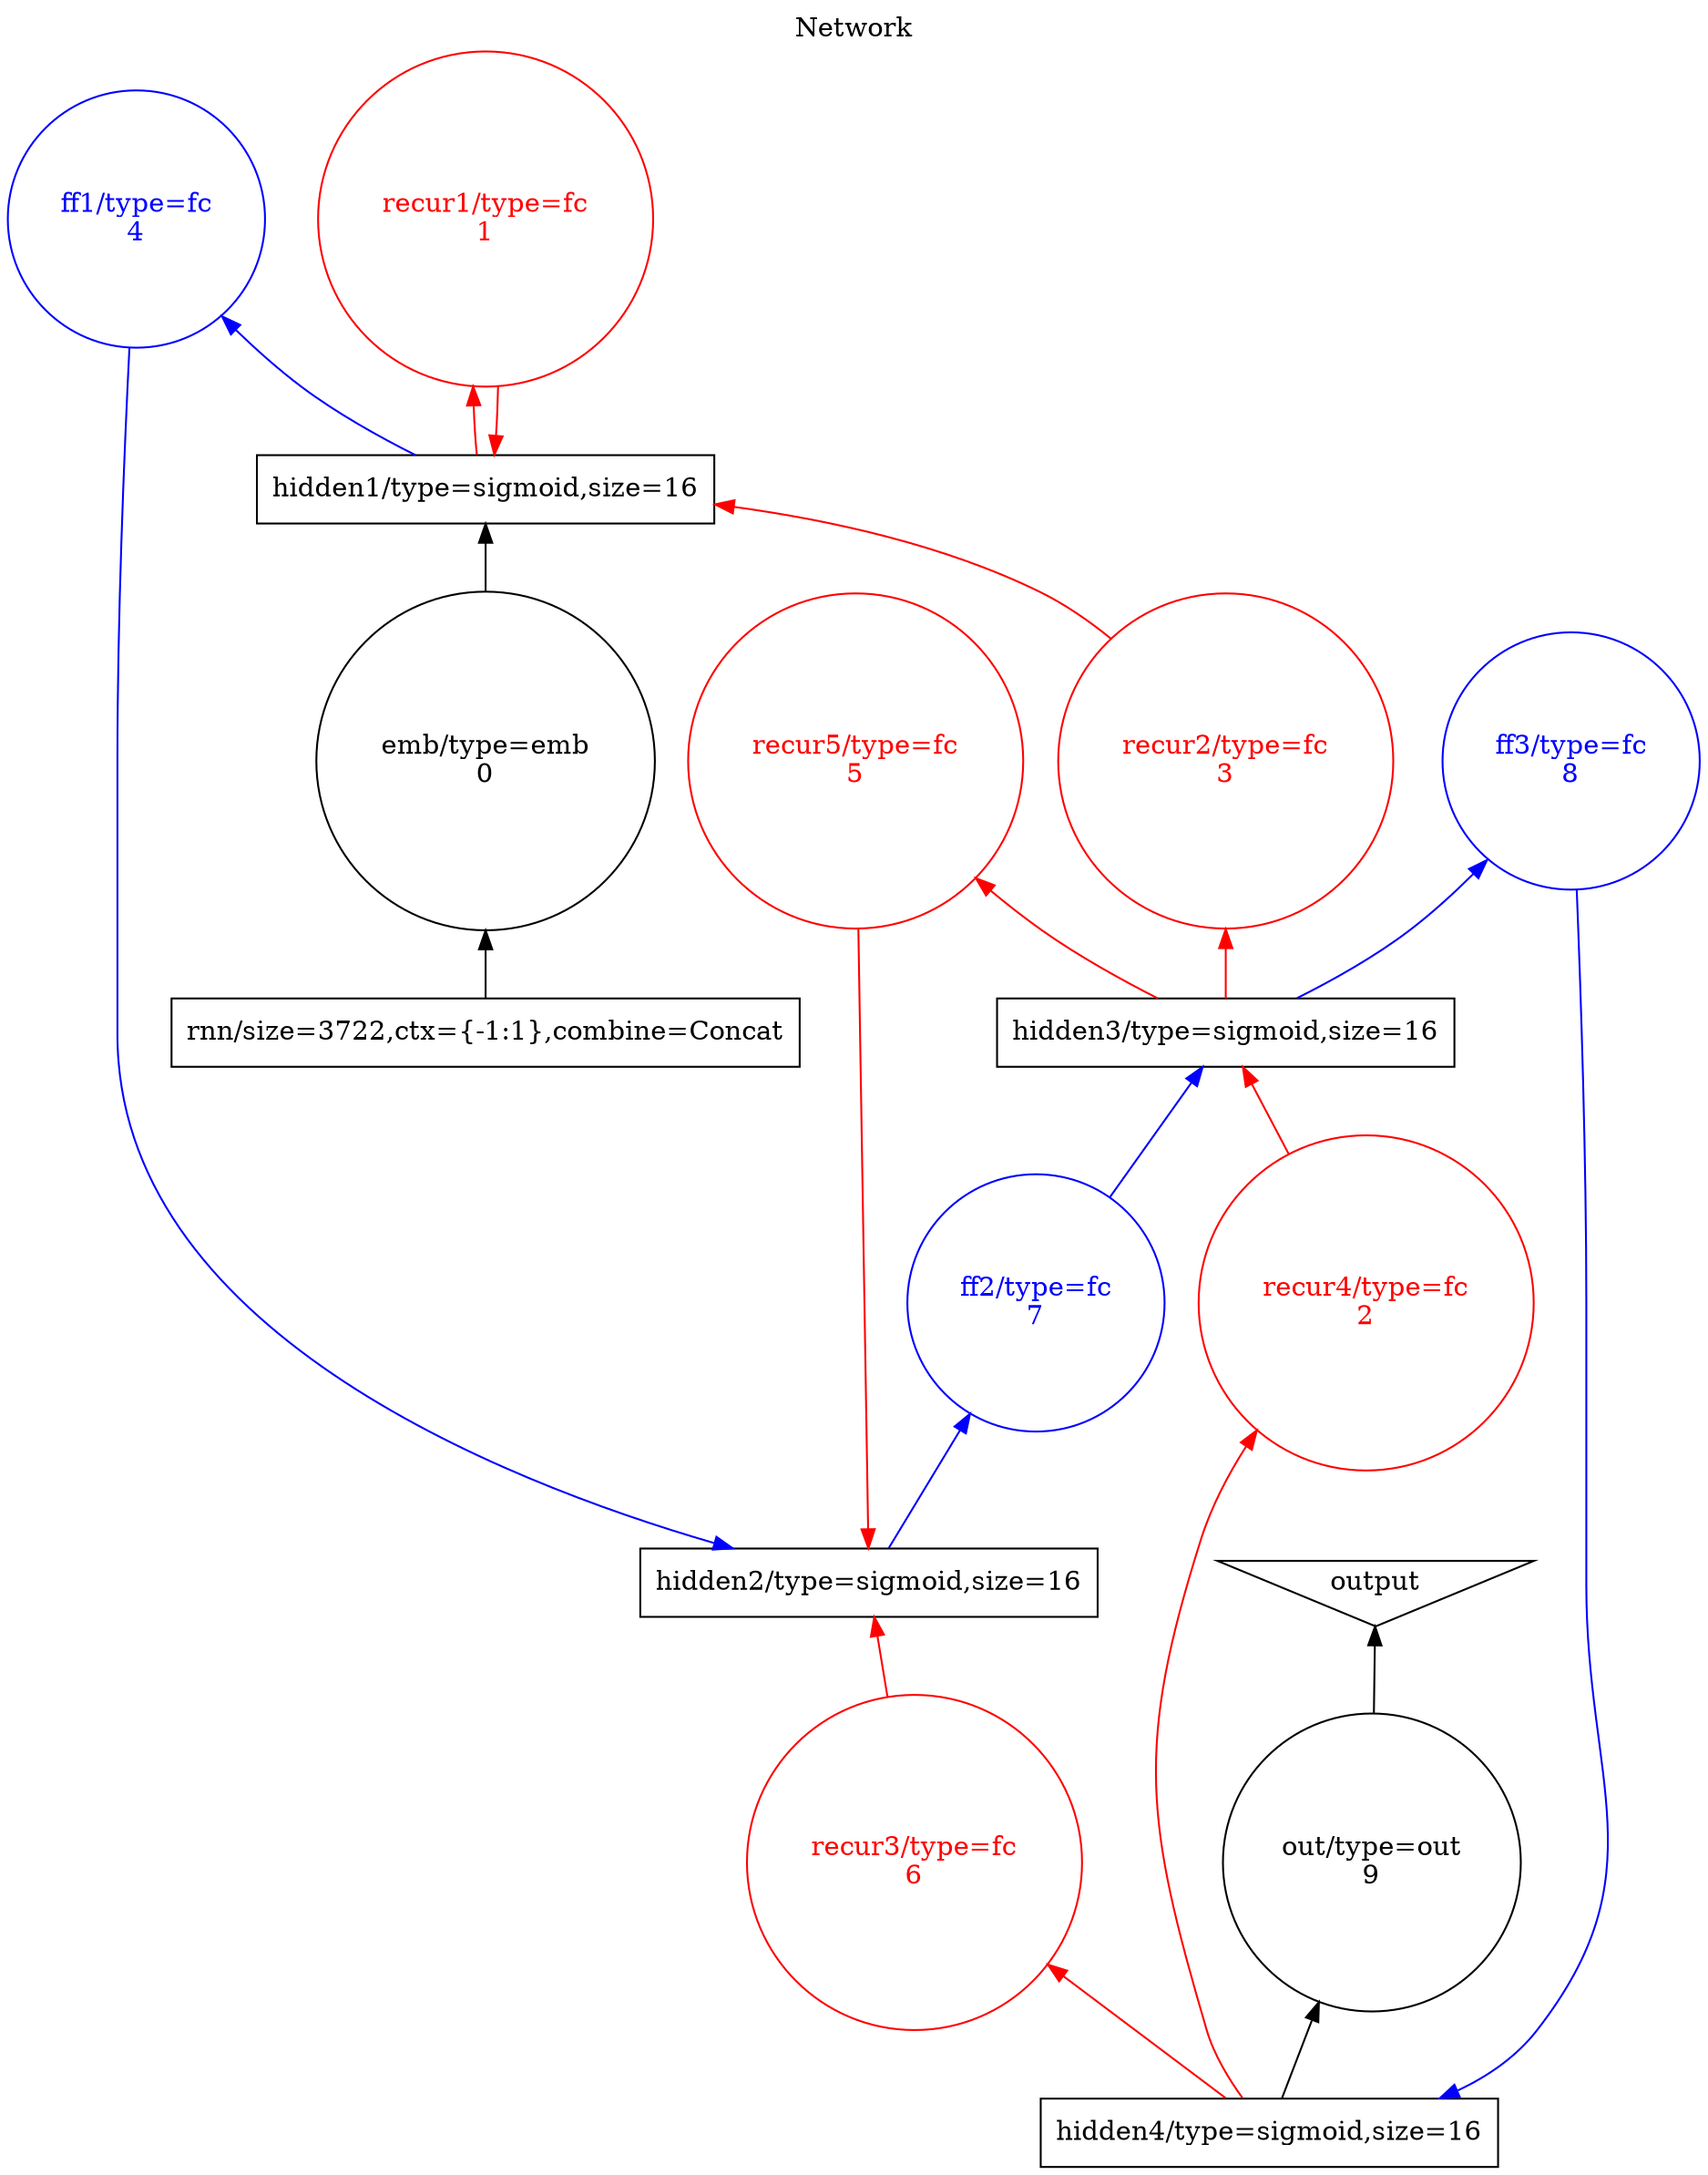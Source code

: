 digraph network {
  rankdir=BT;
  labelloc=t;
  label="Network";

  subgraph structure {
    label="";

    output [shape=triangle, orientation=180];
    node[shape=box,fixedsize=false];
    input_rnn [label="rnn/size=3722,ctx={-1:1},combine=Concat"];
    layer_rnn_hidden1 [label="hidden1/type=sigmoid,size=16"];
    layer_rnn_hidden2 [label="hidden2/type=sigmoid,size=16"];
    layer_rnn_hidden3 [label="hidden3/type=sigmoid,size=16"];
    layer_rnn_hidden4 [label="hidden4/type=sigmoid,size=16"];

    node[shape=circle];
    glue_rnn_emb [label="emb/type=emb\n0"];
    input_rnn -> glue_rnn_emb [label=""];
    glue_rnn_emb -> layer_rnn_hidden1 [label=""];

    node[color=blue,fontcolor=blue];
    edge[color=blue];
    glue_rnn_ff1 [label="ff1/type=fc\n4"];
    layer_rnn_hidden1 -> glue_rnn_ff1 [label=""];
    glue_rnn_ff1 -> layer_rnn_hidden2 [label=""];
    node[color=black,fontcolor=black];
    edge[color=black];

    node[color=blue,fontcolor=blue];
    edge[color=blue];
    glue_rnn_ff2 [label="ff2/type=fc\n7"];
    layer_rnn_hidden2 -> glue_rnn_ff2 [label=""];
    glue_rnn_ff2 -> layer_rnn_hidden3 [label=""];
    node[color=black,fontcolor=black];
    edge[color=black];

    node[color=blue,fontcolor=blue];
    edge[color=blue];
    glue_rnn_ff3 [label="ff3/type=fc\n8"];
    layer_rnn_hidden3 -> glue_rnn_ff3 [label=""];
    glue_rnn_ff3 -> layer_rnn_hidden4 [label=""];
    node[color=black,fontcolor=black];
    edge[color=black];

    node[color=red,fontcolor=red];
    edge[color=red];
    glue_rnn_recur1 [label="recur1/type=fc\n1"];
    layer_rnn_hidden1 -> glue_rnn_recur1 [label=""];
    glue_rnn_recur1 -> layer_rnn_hidden1 [label=""];
    node[color=black,fontcolor=black];
    edge[color=black];

    node[color=red,fontcolor=red];
    edge[color=red];
    glue_rnn_recur2 [label="recur2/type=fc\n3"];
    layer_rnn_hidden3 -> glue_rnn_recur2 [label=""];
    glue_rnn_recur2 -> layer_rnn_hidden1 [label=""];
    node[color=black,fontcolor=black];
    edge[color=black];

    node[color=red,fontcolor=red];
    edge[color=red];
    glue_rnn_recur3 [label="recur3/type=fc\n6"];
    layer_rnn_hidden4 -> glue_rnn_recur3 [label=""];
    glue_rnn_recur3 -> layer_rnn_hidden2 [label=""];
    node[color=black,fontcolor=black];
    edge[color=black];

    node[color=red,fontcolor=red];
    edge[color=red];
    glue_rnn_recur4 [label="recur4/type=fc\n2"];
    layer_rnn_hidden4 -> glue_rnn_recur4 [label=""];
    glue_rnn_recur4 -> layer_rnn_hidden3 [label=""];
    node[color=black,fontcolor=black];
    edge[color=black];

    node[color=red,fontcolor=red];
    edge[color=red];
    glue_rnn_recur5 [label="recur5/type=fc\n5"];
    layer_rnn_hidden3 -> glue_rnn_recur5 [label=""];
    glue_rnn_recur5 -> layer_rnn_hidden2 [label=""];
    node[color=black,fontcolor=black];
    edge[color=black];

    glue_rnn_out [label="out/type=out\n9"];
    layer_rnn_hidden4 -> glue_rnn_out [label=""];
    glue_rnn_out -> output [label=""];


    { rank=same; input_rnn; }
  }
}
